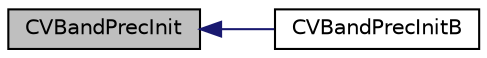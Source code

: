 digraph "CVBandPrecInit"
{
  edge [fontname="Helvetica",fontsize="10",labelfontname="Helvetica",labelfontsize="10"];
  node [fontname="Helvetica",fontsize="10",shape=record];
  rankdir="LR";
  Node13 [label="CVBandPrecInit",height=0.2,width=0.4,color="black", fillcolor="grey75", style="filled", fontcolor="black"];
  Node13 -> Node14 [dir="back",color="midnightblue",fontsize="10",style="solid",fontname="Helvetica"];
  Node14 [label="CVBandPrecInitB",height=0.2,width=0.4,color="black", fillcolor="white", style="filled",URL="$da/daf/cvodes__bandpre_8c.html#a01cb2f2a3e8c66b89cde42196f6e2275"];
}
